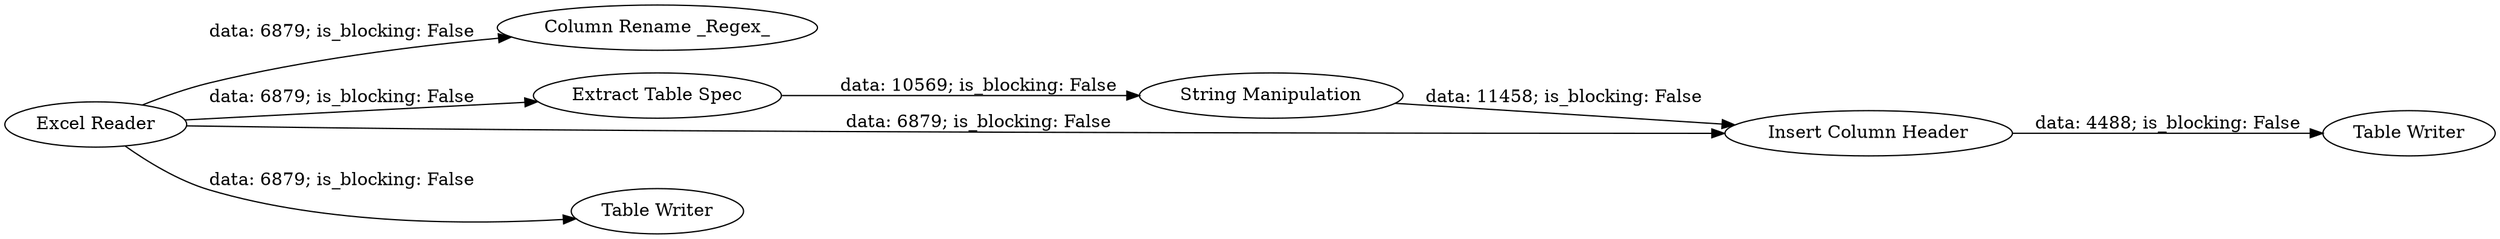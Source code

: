 digraph {
	"-176499027111773262_7" [label="String Manipulation"]
	"-176499027111773262_14" [label="Column Rename _Regex_"]
	"-176499027111773262_8" [label="Extract Table Spec"]
	"-176499027111773262_9" [label="Excel Reader"]
	"-176499027111773262_10" [label="Insert Column Header"]
	"-176499027111773262_13" [label="Table Writer"]
	"-176499027111773262_11" [label="Table Writer"]
	"-176499027111773262_9" -> "-176499027111773262_11" [label="data: 6879; is_blocking: False"]
	"-176499027111773262_8" -> "-176499027111773262_7" [label="data: 10569; is_blocking: False"]
	"-176499027111773262_9" -> "-176499027111773262_8" [label="data: 6879; is_blocking: False"]
	"-176499027111773262_7" -> "-176499027111773262_10" [label="data: 11458; is_blocking: False"]
	"-176499027111773262_10" -> "-176499027111773262_13" [label="data: 4488; is_blocking: False"]
	"-176499027111773262_9" -> "-176499027111773262_14" [label="data: 6879; is_blocking: False"]
	"-176499027111773262_9" -> "-176499027111773262_10" [label="data: 6879; is_blocking: False"]
	rankdir=LR
}
